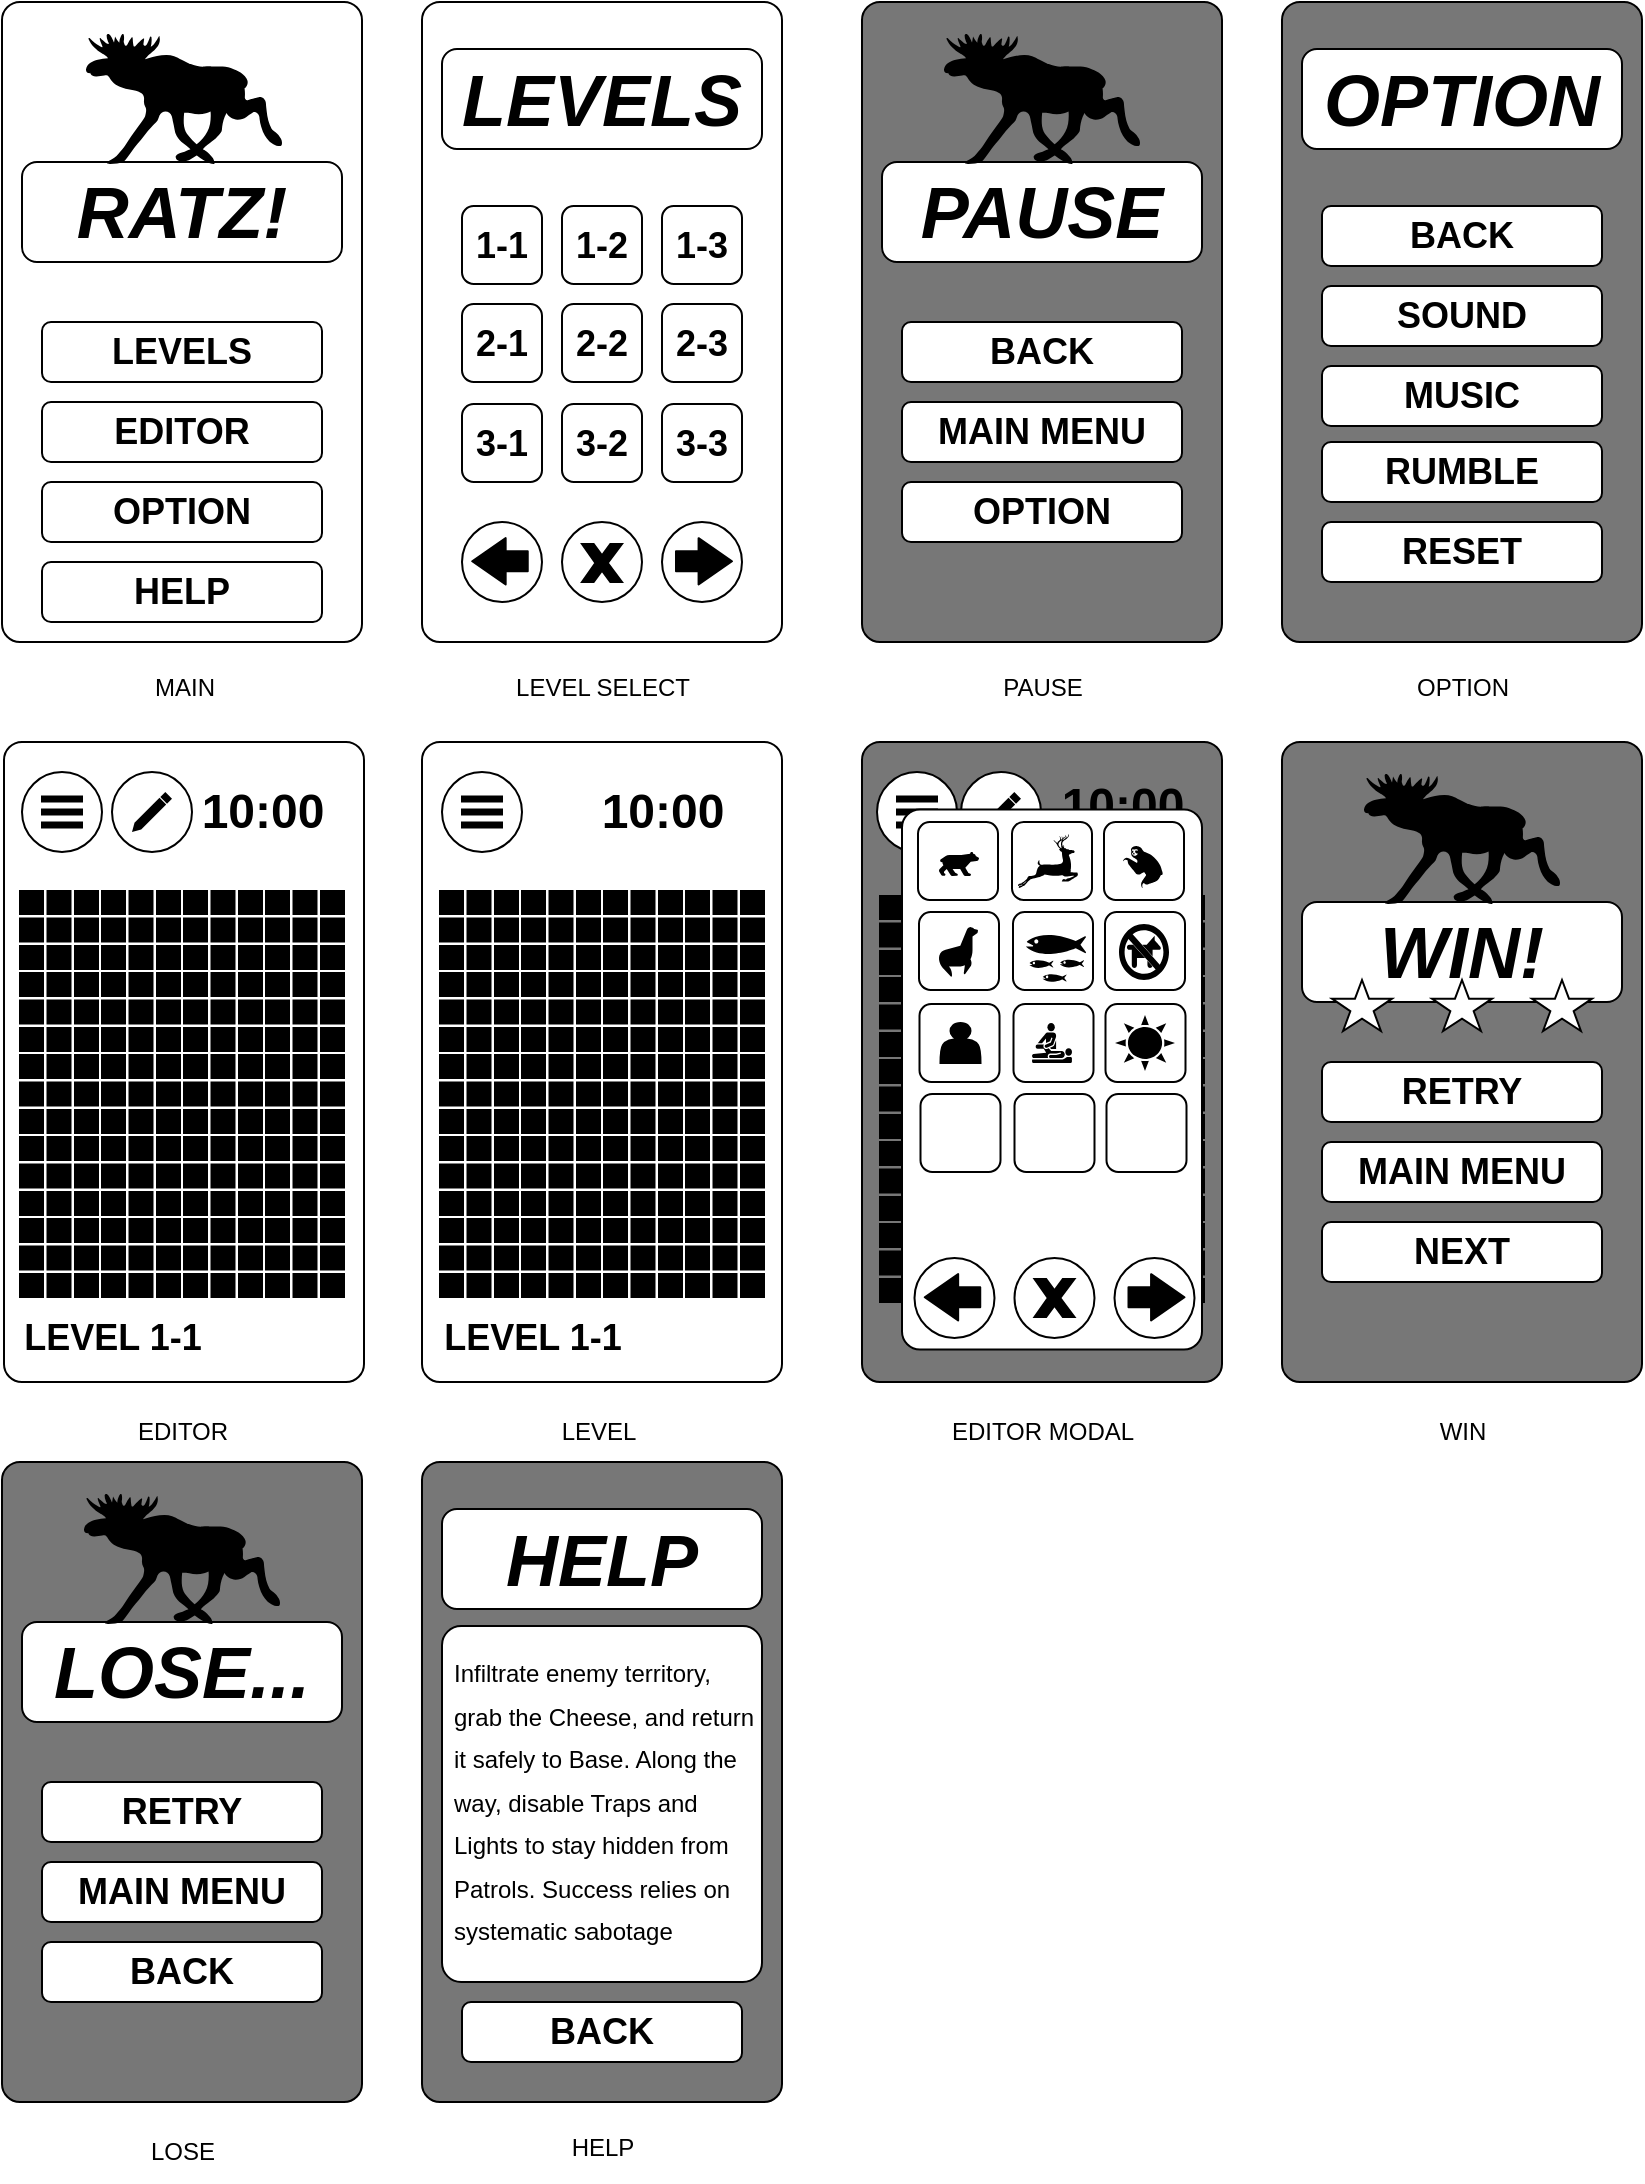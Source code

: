 <mxfile>
    <diagram id="LAFB9-h56CXM5LJl_jGw" name="Page-1">
        <mxGraphModel dx="1425" dy="503" grid="1" gridSize="10" guides="1" tooltips="1" connect="1" arrows="1" fold="1" page="1" pageScale="1" pageWidth="850" pageHeight="1100" math="0" shadow="0">
            <root>
                <mxCell id="0"/>
                <mxCell id="1" parent="0"/>
                <mxCell id="164" value="" style="rounded=1;whiteSpace=wrap;html=1;arcSize=5;fillColor=#777777;" vertex="1" parent="1">
                    <mxGeometry x="440" y="380" width="180" height="320" as="geometry"/>
                </mxCell>
                <mxCell id="375" value="&lt;div style=&quot;text-align: justify;&quot;&gt;&lt;br&gt;&lt;/div&gt;" style="ellipse;whiteSpace=wrap;html=1;aspect=fixed;" vertex="1" parent="1">
                    <mxGeometry x="447.5" y="395" width="40" height="40" as="geometry"/>
                </mxCell>
                <mxCell id="376" value="" style="rounded=0;whiteSpace=wrap;html=1;fillColor=#000000;" vertex="1" parent="1">
                    <mxGeometry x="457.5" y="407.25" width="20" height="2.5" as="geometry"/>
                </mxCell>
                <mxCell id="377" value="" style="rounded=0;whiteSpace=wrap;html=1;fillColor=#000000;" vertex="1" parent="1">
                    <mxGeometry x="457.5" y="413.75" width="20" height="2.5" as="geometry"/>
                </mxCell>
                <mxCell id="378" value="" style="rounded=0;whiteSpace=wrap;html=1;fillColor=#000000;" vertex="1" parent="1">
                    <mxGeometry x="457.5" y="420.25" width="20" height="2.5" as="geometry"/>
                </mxCell>
                <mxCell id="321" value="" style="ellipse;whiteSpace=wrap;html=1;aspect=fixed;" vertex="1" parent="1">
                    <mxGeometry x="489.5" y="395" width="40" height="40" as="geometry"/>
                </mxCell>
                <mxCell id="359" value="" style="html=1;dashed=0;aspect=fixed;verticalLabelPosition=bottom;verticalAlign=top;align=center;shape=mxgraph.gmdl.edit;strokeColor=none;fillColor=#000000;shadow=0;sketch=0;" vertex="1" parent="1">
                    <mxGeometry x="499.5" y="405" width="20" height="20" as="geometry"/>
                </mxCell>
                <mxCell id="258" value="" style="html=1;verticalLabelPosition=bottom;labelBackgroundColor=#ffffff;verticalAlign=top;shadow=0;dashed=0;strokeWidth=1;shape=mxgraph.ios7ui.iconGrid;fillColor=#000000;gridSize=3,3;" vertex="1" parent="1">
                    <mxGeometry x="448.5" y="620.5" width="40" height="40" as="geometry"/>
                </mxCell>
                <mxCell id="259" value="" style="html=1;verticalLabelPosition=bottom;labelBackgroundColor=#ffffff;verticalAlign=top;shadow=0;dashed=0;strokeWidth=1;shape=mxgraph.ios7ui.iconGrid;fillColor=#000000;gridSize=3,3;" vertex="1" parent="1">
                    <mxGeometry x="489.5" y="620.5" width="40" height="40" as="geometry"/>
                </mxCell>
                <mxCell id="260" value="" style="html=1;verticalLabelPosition=bottom;labelBackgroundColor=#ffffff;verticalAlign=top;shadow=0;dashed=0;strokeWidth=1;shape=mxgraph.ios7ui.iconGrid;fillColor=#000000;gridSize=3,3;" vertex="1" parent="1">
                    <mxGeometry x="530.5" y="620.5" width="40" height="40" as="geometry"/>
                </mxCell>
                <mxCell id="261" value="" style="html=1;verticalLabelPosition=bottom;labelBackgroundColor=#ffffff;verticalAlign=top;shadow=0;dashed=0;strokeWidth=1;shape=mxgraph.ios7ui.iconGrid;fillColor=#000000;gridSize=3,3;" vertex="1" parent="1">
                    <mxGeometry x="571.5" y="620.5" width="40" height="40" as="geometry"/>
                </mxCell>
                <mxCell id="2" value="" style="rounded=1;whiteSpace=wrap;html=1;arcSize=5;" vertex="1" parent="1">
                    <mxGeometry x="10" y="10" width="180" height="320" as="geometry"/>
                </mxCell>
                <mxCell id="4" value="" style="rounded=1;whiteSpace=wrap;html=1;arcSize=5;" vertex="1" parent="1">
                    <mxGeometry x="220" y="10" width="180" height="320" as="geometry"/>
                </mxCell>
                <mxCell id="5" value="" style="rounded=1;whiteSpace=wrap;html=1;arcSize=5;fillColor=#777777;" vertex="1" parent="1">
                    <mxGeometry x="440" y="10" width="180" height="320" as="geometry"/>
                </mxCell>
                <mxCell id="6" value="" style="rounded=1;whiteSpace=wrap;html=1;arcSize=5;fillColor=#777777;" vertex="1" parent="1">
                    <mxGeometry x="650" y="10" width="180" height="320" as="geometry"/>
                </mxCell>
                <mxCell id="7" value="" style="rounded=1;whiteSpace=wrap;html=1;arcSize=5;" vertex="1" parent="1">
                    <mxGeometry x="11" y="380" width="180" height="320" as="geometry"/>
                </mxCell>
                <mxCell id="8" value="&lt;b&gt;&lt;i&gt;&lt;font style=&quot;font-size: 36px;&quot;&gt;RATZ!&lt;/font&gt;&lt;/i&gt;&lt;/b&gt;" style="rounded=1;whiteSpace=wrap;html=1;" vertex="1" parent="1">
                    <mxGeometry x="20" y="90" width="160" height="50" as="geometry"/>
                </mxCell>
                <mxCell id="10" value="&lt;div style=&quot;text-align: justify;&quot;&gt;&lt;b style=&quot;background-color: transparent;&quot;&gt;&lt;font style=&quot;font-size: 18px;&quot;&gt;LEVELS&lt;/font&gt;&lt;/b&gt;&lt;/div&gt;" style="rounded=1;whiteSpace=wrap;html=1;" vertex="1" parent="1">
                    <mxGeometry x="30" y="170" width="140" height="30" as="geometry"/>
                </mxCell>
                <mxCell id="11" value="&lt;font style=&quot;font-size: 18px;&quot;&gt;&lt;b&gt;EDITOR&lt;/b&gt;&lt;/font&gt;" style="rounded=1;whiteSpace=wrap;html=1;" vertex="1" parent="1">
                    <mxGeometry x="30" y="210" width="140" height="30" as="geometry"/>
                </mxCell>
                <mxCell id="12" value="&lt;b&gt;&lt;font style=&quot;font-size: 18px;&quot;&gt;OPTION&lt;/font&gt;&lt;/b&gt;" style="rounded=1;whiteSpace=wrap;html=1;" vertex="1" parent="1">
                    <mxGeometry x="30" y="250" width="140" height="30" as="geometry"/>
                </mxCell>
                <mxCell id="15" value="" style="shape=mxgraph.signs.animals.moose;html=1;pointerEvents=1;fillColor=#000000;strokeColor=none;verticalLabelPosition=bottom;verticalAlign=top;align=center;" vertex="1" parent="1">
                    <mxGeometry x="52" y="26" width="98" height="65" as="geometry"/>
                </mxCell>
                <mxCell id="16" value="&lt;b&gt;&lt;i&gt;&lt;font style=&quot;font-size: 36px;&quot;&gt;LEVELS&lt;/font&gt;&lt;/i&gt;&lt;/b&gt;" style="rounded=1;whiteSpace=wrap;html=1;" vertex="1" parent="1">
                    <mxGeometry x="230" y="33.5" width="160" height="50" as="geometry"/>
                </mxCell>
                <mxCell id="18" value="&lt;div style=&quot;text-align: justify;&quot;&gt;&lt;b style=&quot;background-color: transparent;&quot;&gt;&lt;font style=&quot;font-size: 18px;&quot;&gt;1-1&lt;/font&gt;&lt;/b&gt;&lt;/div&gt;" style="rounded=1;whiteSpace=wrap;html=1;" vertex="1" parent="1">
                    <mxGeometry x="240" y="112" width="40" height="39" as="geometry"/>
                </mxCell>
                <mxCell id="19" value="&lt;div style=&quot;text-align: justify;&quot;&gt;&lt;b style=&quot;background-color: transparent;&quot;&gt;&lt;font style=&quot;font-size: 18px;&quot;&gt;1-2&lt;/font&gt;&lt;/b&gt;&lt;/div&gt;" style="rounded=1;whiteSpace=wrap;html=1;" vertex="1" parent="1">
                    <mxGeometry x="290" y="112" width="40" height="39" as="geometry"/>
                </mxCell>
                <mxCell id="20" value="&lt;div style=&quot;text-align: justify;&quot;&gt;&lt;b style=&quot;background-color: transparent;&quot;&gt;&lt;font style=&quot;font-size: 18px;&quot;&gt;1-3&lt;/font&gt;&lt;/b&gt;&lt;/div&gt;" style="rounded=1;whiteSpace=wrap;html=1;" vertex="1" parent="1">
                    <mxGeometry x="340" y="112" width="40" height="39" as="geometry"/>
                </mxCell>
                <mxCell id="21" value="&lt;div style=&quot;text-align: justify;&quot;&gt;&lt;b style=&quot;background-color: transparent;&quot;&gt;&lt;font style=&quot;font-size: 18px;&quot;&gt;2-1&lt;/font&gt;&lt;/b&gt;&lt;/div&gt;" style="rounded=1;whiteSpace=wrap;html=1;" vertex="1" parent="1">
                    <mxGeometry x="240" y="161" width="40" height="39" as="geometry"/>
                </mxCell>
                <mxCell id="22" value="&lt;div style=&quot;text-align: justify;&quot;&gt;&lt;b style=&quot;background-color: transparent;&quot;&gt;&lt;font style=&quot;font-size: 18px;&quot;&gt;2-2&lt;/font&gt;&lt;/b&gt;&lt;/div&gt;" style="rounded=1;whiteSpace=wrap;html=1;" vertex="1" parent="1">
                    <mxGeometry x="290" y="161" width="40" height="39" as="geometry"/>
                </mxCell>
                <mxCell id="23" value="&lt;b&gt;&lt;font style=&quot;font-size: 18px;&quot;&gt;2-3&lt;/font&gt;&lt;/b&gt;" style="rounded=1;whiteSpace=wrap;html=1;" vertex="1" parent="1">
                    <mxGeometry x="340" y="161" width="40" height="39" as="geometry"/>
                </mxCell>
                <mxCell id="27" value="&lt;b&gt;&lt;font style=&quot;font-size: 18px;&quot;&gt;3-1&lt;/font&gt;&lt;/b&gt;" style="rounded=1;whiteSpace=wrap;html=1;" vertex="1" parent="1">
                    <mxGeometry x="240" y="211" width="40" height="39" as="geometry"/>
                </mxCell>
                <mxCell id="28" value="&lt;b&gt;&lt;font style=&quot;font-size: 18px;&quot;&gt;3-2&lt;/font&gt;&lt;/b&gt;" style="rounded=1;whiteSpace=wrap;html=1;" vertex="1" parent="1">
                    <mxGeometry x="290" y="211" width="40" height="39" as="geometry"/>
                </mxCell>
                <mxCell id="29" value="&lt;b&gt;&lt;font style=&quot;font-size: 18px;&quot;&gt;3-3&lt;/font&gt;&lt;/b&gt;" style="rounded=1;whiteSpace=wrap;html=1;" vertex="1" parent="1">
                    <mxGeometry x="340" y="211" width="40" height="39" as="geometry"/>
                </mxCell>
                <mxCell id="42" value="" style="ellipse;whiteSpace=wrap;html=1;aspect=fixed;" vertex="1" parent="1">
                    <mxGeometry x="290" y="270" width="40" height="40" as="geometry"/>
                </mxCell>
                <mxCell id="43" value="" style="ellipse;whiteSpace=wrap;html=1;aspect=fixed;" vertex="1" parent="1">
                    <mxGeometry x="240" y="270" width="40" height="40" as="geometry"/>
                </mxCell>
                <mxCell id="44" value="" style="ellipse;whiteSpace=wrap;html=1;aspect=fixed;" vertex="1" parent="1">
                    <mxGeometry x="340" y="270" width="40" height="40" as="geometry"/>
                </mxCell>
                <mxCell id="52" value="" style="rounded=1;whiteSpace=wrap;html=1;arcSize=5;" vertex="1" parent="1">
                    <mxGeometry x="220" y="380" width="180" height="320" as="geometry"/>
                </mxCell>
                <mxCell id="54" value="MAIN" style="text;html=1;align=center;verticalAlign=middle;resizable=0;points=[];autosize=1;strokeColor=none;fillColor=none;" vertex="1" parent="1">
                    <mxGeometry x="76" y="338" width="50" height="30" as="geometry"/>
                </mxCell>
                <mxCell id="55" value="LEVEL SELECT" style="text;html=1;align=center;verticalAlign=middle;resizable=0;points=[];autosize=1;strokeColor=none;fillColor=none;" vertex="1" parent="1">
                    <mxGeometry x="255" y="338" width="110" height="30" as="geometry"/>
                </mxCell>
                <mxCell id="56" value="PAUSE" style="text;html=1;align=center;verticalAlign=middle;resizable=0;points=[];autosize=1;strokeColor=none;fillColor=none;" vertex="1" parent="1">
                    <mxGeometry x="500" y="338" width="60" height="30" as="geometry"/>
                </mxCell>
                <mxCell id="57" value="OPTION" style="text;html=1;align=center;verticalAlign=middle;resizable=0;points=[];autosize=1;strokeColor=none;fillColor=none;" vertex="1" parent="1">
                    <mxGeometry x="705" y="338" width="70" height="30" as="geometry"/>
                </mxCell>
                <mxCell id="58" value="EDITOR" style="text;html=1;align=center;verticalAlign=middle;resizable=0;points=[];autosize=1;strokeColor=none;fillColor=none;" vertex="1" parent="1">
                    <mxGeometry x="65" y="710" width="70" height="30" as="geometry"/>
                </mxCell>
                <mxCell id="59" value="LEVEL" style="text;html=1;align=center;verticalAlign=middle;resizable=0;points=[];autosize=1;strokeColor=none;fillColor=none;" vertex="1" parent="1">
                    <mxGeometry x="278" y="710" width="60" height="30" as="geometry"/>
                </mxCell>
                <mxCell id="61" value="" style="ellipse;whiteSpace=wrap;html=1;aspect=fixed;" vertex="1" parent="1">
                    <mxGeometry x="230" y="395" width="40" height="40" as="geometry"/>
                </mxCell>
                <mxCell id="63" value="&lt;div style=&quot;text-align: justify;&quot;&gt;&lt;br&gt;&lt;/div&gt;" style="ellipse;whiteSpace=wrap;html=1;aspect=fixed;" vertex="1" parent="1">
                    <mxGeometry x="20" y="395" width="40" height="40" as="geometry"/>
                </mxCell>
                <mxCell id="64" value="&lt;b&gt;&lt;i&gt;&lt;font style=&quot;font-size: 36px;&quot;&gt;PAUSE&lt;/font&gt;&lt;/i&gt;&lt;/b&gt;" style="rounded=1;whiteSpace=wrap;html=1;" vertex="1" parent="1">
                    <mxGeometry x="450" y="90" width="160" height="50" as="geometry"/>
                </mxCell>
                <mxCell id="65" value="&lt;div style=&quot;text-align: justify;&quot;&gt;&lt;b style=&quot;background-color: transparent;&quot;&gt;&lt;font style=&quot;font-size: 18px;&quot;&gt;BACK&lt;/font&gt;&lt;/b&gt;&lt;/div&gt;" style="rounded=1;whiteSpace=wrap;html=1;" vertex="1" parent="1">
                    <mxGeometry x="460" y="170" width="140" height="30" as="geometry"/>
                </mxCell>
                <mxCell id="66" value="&lt;span style=&quot;font-size: 18px;&quot;&gt;&lt;b&gt;MAIN MENU&lt;/b&gt;&lt;/span&gt;" style="rounded=1;whiteSpace=wrap;html=1;" vertex="1" parent="1">
                    <mxGeometry x="460" y="210" width="140" height="30" as="geometry"/>
                </mxCell>
                <mxCell id="67" value="&lt;b&gt;&lt;font style=&quot;font-size: 18px;&quot;&gt;OPTION&lt;/font&gt;&lt;/b&gt;" style="rounded=1;whiteSpace=wrap;html=1;" vertex="1" parent="1">
                    <mxGeometry x="460" y="250" width="140" height="30" as="geometry"/>
                </mxCell>
                <mxCell id="74" value="" style="shape=mxgraph.signs.animals.moose;html=1;pointerEvents=1;fillColor=#000000;strokeColor=none;verticalLabelPosition=bottom;verticalAlign=top;align=center;" vertex="1" parent="1">
                    <mxGeometry x="481" y="26" width="98" height="65" as="geometry"/>
                </mxCell>
                <mxCell id="75" value="&lt;b&gt;&lt;i&gt;&lt;font style=&quot;font-size: 36px;&quot;&gt;OPTION&lt;/font&gt;&lt;/i&gt;&lt;/b&gt;" style="rounded=1;whiteSpace=wrap;html=1;" vertex="1" parent="1">
                    <mxGeometry x="660" y="33.5" width="160" height="50" as="geometry"/>
                </mxCell>
                <mxCell id="76" value="&lt;div style=&quot;text-align: justify;&quot;&gt;&lt;span style=&quot;font-size: 18px;&quot;&gt;&lt;b&gt;BACK&lt;/b&gt;&lt;/span&gt;&lt;/div&gt;" style="rounded=1;whiteSpace=wrap;html=1;" vertex="1" parent="1">
                    <mxGeometry x="670" y="112" width="140" height="30" as="geometry"/>
                </mxCell>
                <mxCell id="77" value="&lt;span style=&quot;font-size: 18px;&quot;&gt;&lt;b&gt;SOUND&lt;/b&gt;&lt;/span&gt;" style="rounded=1;whiteSpace=wrap;html=1;" vertex="1" parent="1">
                    <mxGeometry x="670" y="152" width="140" height="30" as="geometry"/>
                </mxCell>
                <mxCell id="78" value="&lt;b&gt;&lt;font style=&quot;font-size: 18px;&quot;&gt;MUSIC&lt;/font&gt;&lt;/b&gt;" style="rounded=1;whiteSpace=wrap;html=1;" vertex="1" parent="1">
                    <mxGeometry x="670" y="192" width="140" height="30" as="geometry"/>
                </mxCell>
                <mxCell id="79" value="&lt;b&gt;&lt;font style=&quot;font-size: 18px;&quot;&gt;RUMBLE&lt;/font&gt;&lt;/b&gt;" style="rounded=1;whiteSpace=wrap;html=1;" vertex="1" parent="1">
                    <mxGeometry x="670" y="230" width="140" height="30" as="geometry"/>
                </mxCell>
                <mxCell id="80" value="&lt;b&gt;&lt;font style=&quot;font-size: 18px;&quot;&gt;RESET&lt;/font&gt;&lt;/b&gt;" style="rounded=1;whiteSpace=wrap;html=1;" vertex="1" parent="1">
                    <mxGeometry x="670" y="270" width="140" height="30" as="geometry"/>
                </mxCell>
                <mxCell id="89" value="" style="html=1;verticalLabelPosition=bottom;labelBackgroundColor=#ffffff;verticalAlign=top;shadow=0;dashed=0;strokeWidth=1;shape=mxgraph.ios7ui.iconGrid;fillColor=#000000;gridSize=3,3;" vertex="1" parent="1">
                    <mxGeometry x="18.5" y="577" width="40" height="40" as="geometry"/>
                </mxCell>
                <mxCell id="90" value="" style="html=1;verticalLabelPosition=bottom;labelBackgroundColor=#ffffff;verticalAlign=top;shadow=0;dashed=0;strokeWidth=1;shape=mxgraph.ios7ui.iconGrid;fillColor=#000000;gridSize=3,3;" vertex="1" parent="1">
                    <mxGeometry x="59.5" y="577" width="40" height="40" as="geometry"/>
                </mxCell>
                <mxCell id="91" value="" style="html=1;verticalLabelPosition=bottom;labelBackgroundColor=#ffffff;verticalAlign=top;shadow=0;dashed=0;strokeWidth=1;shape=mxgraph.ios7ui.iconGrid;fillColor=#000000;gridSize=3,3;" vertex="1" parent="1">
                    <mxGeometry x="100.5" y="577" width="40" height="40" as="geometry"/>
                </mxCell>
                <mxCell id="92" value="" style="html=1;verticalLabelPosition=bottom;labelBackgroundColor=#ffffff;verticalAlign=top;shadow=0;dashed=0;strokeWidth=1;shape=mxgraph.ios7ui.iconGrid;fillColor=#000000;gridSize=3,3;" vertex="1" parent="1">
                    <mxGeometry x="141.5" y="577" width="40" height="40" as="geometry"/>
                </mxCell>
                <mxCell id="93" value="" style="html=1;verticalLabelPosition=bottom;labelBackgroundColor=#ffffff;verticalAlign=top;shadow=0;dashed=0;strokeWidth=1;shape=mxgraph.ios7ui.iconGrid;fillColor=#000000;gridSize=3,3;" vertex="1" parent="1">
                    <mxGeometry x="18.5" y="536" width="40" height="40" as="geometry"/>
                </mxCell>
                <mxCell id="94" value="" style="html=1;verticalLabelPosition=bottom;labelBackgroundColor=#ffffff;verticalAlign=top;shadow=0;dashed=0;strokeWidth=1;shape=mxgraph.ios7ui.iconGrid;fillColor=#000000;gridSize=3,3;" vertex="1" parent="1">
                    <mxGeometry x="59.5" y="536" width="40" height="40" as="geometry"/>
                </mxCell>
                <mxCell id="95" value="" style="html=1;verticalLabelPosition=bottom;labelBackgroundColor=#ffffff;verticalAlign=top;shadow=0;dashed=0;strokeWidth=1;shape=mxgraph.ios7ui.iconGrid;fillColor=#000000;gridSize=3,3;" vertex="1" parent="1">
                    <mxGeometry x="100.5" y="536" width="40" height="40" as="geometry"/>
                </mxCell>
                <mxCell id="96" value="" style="html=1;verticalLabelPosition=bottom;labelBackgroundColor=#ffffff;verticalAlign=top;shadow=0;dashed=0;strokeWidth=1;shape=mxgraph.ios7ui.iconGrid;fillColor=#000000;gridSize=3,3;" vertex="1" parent="1">
                    <mxGeometry x="141.5" y="536" width="40" height="40" as="geometry"/>
                </mxCell>
                <mxCell id="97" value="" style="html=1;verticalLabelPosition=bottom;labelBackgroundColor=#ffffff;verticalAlign=top;shadow=0;dashed=0;strokeWidth=1;shape=mxgraph.ios7ui.iconGrid;fillColor=#000000;gridSize=3,3;" vertex="1" parent="1">
                    <mxGeometry x="18.5" y="495" width="40" height="40" as="geometry"/>
                </mxCell>
                <mxCell id="98" value="" style="html=1;verticalLabelPosition=bottom;labelBackgroundColor=#ffffff;verticalAlign=top;shadow=0;dashed=0;strokeWidth=1;shape=mxgraph.ios7ui.iconGrid;fillColor=#000000;gridSize=3,3;" vertex="1" parent="1">
                    <mxGeometry x="59.5" y="495" width="40" height="40" as="geometry"/>
                </mxCell>
                <mxCell id="99" value="" style="html=1;verticalLabelPosition=bottom;labelBackgroundColor=#ffffff;verticalAlign=top;shadow=0;dashed=0;strokeWidth=1;shape=mxgraph.ios7ui.iconGrid;fillColor=#000000;gridSize=3,3;" vertex="1" parent="1">
                    <mxGeometry x="100.5" y="495" width="40" height="40" as="geometry"/>
                </mxCell>
                <mxCell id="100" value="" style="html=1;verticalLabelPosition=bottom;labelBackgroundColor=#ffffff;verticalAlign=top;shadow=0;dashed=0;strokeWidth=1;shape=mxgraph.ios7ui.iconGrid;fillColor=#000000;gridSize=3,3;" vertex="1" parent="1">
                    <mxGeometry x="141.5" y="495" width="40" height="40" as="geometry"/>
                </mxCell>
                <mxCell id="101" value="" style="html=1;verticalLabelPosition=bottom;labelBackgroundColor=#ffffff;verticalAlign=top;shadow=0;dashed=0;strokeWidth=1;shape=mxgraph.ios7ui.iconGrid;fillColor=#000000;gridSize=3,3;" vertex="1" parent="1">
                    <mxGeometry x="18.5" y="454" width="40" height="40" as="geometry"/>
                </mxCell>
                <mxCell id="102" value="" style="html=1;verticalLabelPosition=bottom;labelBackgroundColor=#ffffff;verticalAlign=top;shadow=0;dashed=0;strokeWidth=1;shape=mxgraph.ios7ui.iconGrid;fillColor=#000000;gridSize=3,3;" vertex="1" parent="1">
                    <mxGeometry x="59.5" y="454" width="40" height="40" as="geometry"/>
                </mxCell>
                <mxCell id="103" value="" style="html=1;verticalLabelPosition=bottom;labelBackgroundColor=#ffffff;verticalAlign=top;shadow=0;dashed=0;strokeWidth=1;shape=mxgraph.ios7ui.iconGrid;fillColor=#000000;gridSize=3,3;" vertex="1" parent="1">
                    <mxGeometry x="100.5" y="454" width="40" height="40" as="geometry"/>
                </mxCell>
                <mxCell id="104" value="" style="html=1;verticalLabelPosition=bottom;labelBackgroundColor=#ffffff;verticalAlign=top;shadow=0;dashed=0;strokeWidth=1;shape=mxgraph.ios7ui.iconGrid;fillColor=#000000;gridSize=3,3;" vertex="1" parent="1">
                    <mxGeometry x="141.5" y="454" width="40" height="40" as="geometry"/>
                </mxCell>
                <mxCell id="109" value="" style="html=1;verticalLabelPosition=bottom;labelBackgroundColor=#ffffff;verticalAlign=top;shadow=0;dashed=0;strokeWidth=1;shape=mxgraph.ios7ui.iconGrid;fillColor=#000000;gridSize=3,3;" vertex="1" parent="1">
                    <mxGeometry x="228.5" y="577" width="40" height="40" as="geometry"/>
                </mxCell>
                <mxCell id="110" value="" style="html=1;verticalLabelPosition=bottom;labelBackgroundColor=#ffffff;verticalAlign=top;shadow=0;dashed=0;strokeWidth=1;shape=mxgraph.ios7ui.iconGrid;fillColor=#000000;gridSize=3,3;" vertex="1" parent="1">
                    <mxGeometry x="269.5" y="577" width="40" height="40" as="geometry"/>
                </mxCell>
                <mxCell id="111" value="" style="html=1;verticalLabelPosition=bottom;labelBackgroundColor=#ffffff;verticalAlign=top;shadow=0;dashed=0;strokeWidth=1;shape=mxgraph.ios7ui.iconGrid;fillColor=#000000;gridSize=3,3;" vertex="1" parent="1">
                    <mxGeometry x="310.5" y="577" width="40" height="40" as="geometry"/>
                </mxCell>
                <mxCell id="112" value="" style="html=1;verticalLabelPosition=bottom;labelBackgroundColor=#ffffff;verticalAlign=top;shadow=0;dashed=0;strokeWidth=1;shape=mxgraph.ios7ui.iconGrid;fillColor=#000000;gridSize=3,3;" vertex="1" parent="1">
                    <mxGeometry x="351.5" y="577" width="40" height="40" as="geometry"/>
                </mxCell>
                <mxCell id="113" value="" style="html=1;verticalLabelPosition=bottom;labelBackgroundColor=#ffffff;verticalAlign=top;shadow=0;dashed=0;strokeWidth=1;shape=mxgraph.ios7ui.iconGrid;fillColor=#000000;gridSize=3,3;" vertex="1" parent="1">
                    <mxGeometry x="228.5" y="536" width="40" height="40" as="geometry"/>
                </mxCell>
                <mxCell id="114" value="" style="html=1;verticalLabelPosition=bottom;labelBackgroundColor=#ffffff;verticalAlign=top;shadow=0;dashed=0;strokeWidth=1;shape=mxgraph.ios7ui.iconGrid;fillColor=#000000;gridSize=3,3;" vertex="1" parent="1">
                    <mxGeometry x="269.5" y="536" width="40" height="40" as="geometry"/>
                </mxCell>
                <mxCell id="115" value="" style="html=1;verticalLabelPosition=bottom;labelBackgroundColor=#ffffff;verticalAlign=top;shadow=0;dashed=0;strokeWidth=1;shape=mxgraph.ios7ui.iconGrid;fillColor=#000000;gridSize=3,3;" vertex="1" parent="1">
                    <mxGeometry x="310.5" y="536" width="40" height="40" as="geometry"/>
                </mxCell>
                <mxCell id="116" value="" style="html=1;verticalLabelPosition=bottom;labelBackgroundColor=#ffffff;verticalAlign=top;shadow=0;dashed=0;strokeWidth=1;shape=mxgraph.ios7ui.iconGrid;fillColor=#000000;gridSize=3,3;" vertex="1" parent="1">
                    <mxGeometry x="351.5" y="536" width="40" height="40" as="geometry"/>
                </mxCell>
                <mxCell id="117" value="" style="html=1;verticalLabelPosition=bottom;labelBackgroundColor=#ffffff;verticalAlign=top;shadow=0;dashed=0;strokeWidth=1;shape=mxgraph.ios7ui.iconGrid;fillColor=#000000;gridSize=3,3;" vertex="1" parent="1">
                    <mxGeometry x="228.5" y="495" width="40" height="40" as="geometry"/>
                </mxCell>
                <mxCell id="118" value="" style="html=1;verticalLabelPosition=bottom;labelBackgroundColor=#ffffff;verticalAlign=top;shadow=0;dashed=0;strokeWidth=1;shape=mxgraph.ios7ui.iconGrid;fillColor=#000000;gridSize=3,3;" vertex="1" parent="1">
                    <mxGeometry x="269.5" y="495" width="40" height="40" as="geometry"/>
                </mxCell>
                <mxCell id="119" value="" style="html=1;verticalLabelPosition=bottom;labelBackgroundColor=#ffffff;verticalAlign=top;shadow=0;dashed=0;strokeWidth=1;shape=mxgraph.ios7ui.iconGrid;fillColor=#000000;gridSize=3,3;" vertex="1" parent="1">
                    <mxGeometry x="310.5" y="495" width="40" height="40" as="geometry"/>
                </mxCell>
                <mxCell id="120" value="" style="html=1;verticalLabelPosition=bottom;labelBackgroundColor=#ffffff;verticalAlign=top;shadow=0;dashed=0;strokeWidth=1;shape=mxgraph.ios7ui.iconGrid;fillColor=#000000;gridSize=3,3;" vertex="1" parent="1">
                    <mxGeometry x="351.5" y="495" width="40" height="40" as="geometry"/>
                </mxCell>
                <mxCell id="121" value="" style="html=1;verticalLabelPosition=bottom;labelBackgroundColor=#ffffff;verticalAlign=top;shadow=0;dashed=0;strokeWidth=1;shape=mxgraph.ios7ui.iconGrid;fillColor=#000000;gridSize=3,3;" vertex="1" parent="1">
                    <mxGeometry x="228.5" y="454" width="40" height="40" as="geometry"/>
                </mxCell>
                <mxCell id="122" value="" style="html=1;verticalLabelPosition=bottom;labelBackgroundColor=#ffffff;verticalAlign=top;shadow=0;dashed=0;strokeWidth=1;shape=mxgraph.ios7ui.iconGrid;fillColor=#000000;gridSize=3,3;" vertex="1" parent="1">
                    <mxGeometry x="269.5" y="454" width="40" height="40" as="geometry"/>
                </mxCell>
                <mxCell id="123" value="" style="html=1;verticalLabelPosition=bottom;labelBackgroundColor=#ffffff;verticalAlign=top;shadow=0;dashed=0;strokeWidth=1;shape=mxgraph.ios7ui.iconGrid;fillColor=#000000;gridSize=3,3;" vertex="1" parent="1">
                    <mxGeometry x="310.5" y="454" width="40" height="40" as="geometry"/>
                </mxCell>
                <mxCell id="124" value="" style="html=1;verticalLabelPosition=bottom;labelBackgroundColor=#ffffff;verticalAlign=top;shadow=0;dashed=0;strokeWidth=1;shape=mxgraph.ios7ui.iconGrid;fillColor=#000000;gridSize=3,3;" vertex="1" parent="1">
                    <mxGeometry x="351.5" y="454" width="40" height="40" as="geometry"/>
                </mxCell>
                <mxCell id="162" value="&lt;b&gt;&lt;font style=&quot;font-size: 24px;&quot;&gt;10:00&lt;/font&gt;&lt;/b&gt;" style="text;html=1;align=center;verticalAlign=middle;resizable=0;points=[];autosize=1;strokeColor=none;fillColor=none;" vertex="1" parent="1">
                    <mxGeometry x="100" y="395" width="80" height="40" as="geometry"/>
                </mxCell>
                <mxCell id="163" value="&lt;b&gt;&lt;font style=&quot;font-size: 24px;&quot;&gt;10:00&lt;/font&gt;&lt;/b&gt;" style="text;html=1;align=center;verticalAlign=middle;resizable=0;points=[];autosize=1;strokeColor=none;fillColor=none;" vertex="1" parent="1">
                    <mxGeometry x="300" y="395" width="80" height="40" as="geometry"/>
                </mxCell>
                <mxCell id="165" value="EDITOR MODAL" style="text;html=1;align=center;verticalAlign=middle;resizable=0;points=[];autosize=1;strokeColor=none;fillColor=none;" vertex="1" parent="1">
                    <mxGeometry x="475" y="710" width="110" height="30" as="geometry"/>
                </mxCell>
                <mxCell id="169" value="" style="html=1;verticalLabelPosition=bottom;labelBackgroundColor=#ffffff;verticalAlign=top;shadow=0;dashed=0;strokeWidth=1;shape=mxgraph.ios7ui.iconGrid;fillColor=#000000;gridSize=3,3;" vertex="1" parent="1">
                    <mxGeometry x="448.5" y="579.5" width="40" height="40" as="geometry"/>
                </mxCell>
                <mxCell id="170" value="" style="html=1;verticalLabelPosition=bottom;labelBackgroundColor=#ffffff;verticalAlign=top;shadow=0;dashed=0;strokeWidth=1;shape=mxgraph.ios7ui.iconGrid;fillColor=#000000;gridSize=3,3;" vertex="1" parent="1">
                    <mxGeometry x="489.5" y="579.5" width="40" height="40" as="geometry"/>
                </mxCell>
                <mxCell id="171" value="" style="html=1;verticalLabelPosition=bottom;labelBackgroundColor=#ffffff;verticalAlign=top;shadow=0;dashed=0;strokeWidth=1;shape=mxgraph.ios7ui.iconGrid;fillColor=#000000;gridSize=3,3;" vertex="1" parent="1">
                    <mxGeometry x="530.5" y="579.5" width="40" height="40" as="geometry"/>
                </mxCell>
                <mxCell id="172" value="" style="html=1;verticalLabelPosition=bottom;labelBackgroundColor=#ffffff;verticalAlign=top;shadow=0;dashed=0;strokeWidth=1;shape=mxgraph.ios7ui.iconGrid;fillColor=#000000;gridSize=3,3;" vertex="1" parent="1">
                    <mxGeometry x="571.5" y="579.5" width="40" height="40" as="geometry"/>
                </mxCell>
                <mxCell id="173" value="" style="html=1;verticalLabelPosition=bottom;labelBackgroundColor=#ffffff;verticalAlign=top;shadow=0;dashed=0;strokeWidth=1;shape=mxgraph.ios7ui.iconGrid;fillColor=#000000;gridSize=3,3;" vertex="1" parent="1">
                    <mxGeometry x="448.5" y="538.5" width="40" height="40" as="geometry"/>
                </mxCell>
                <mxCell id="174" value="" style="html=1;verticalLabelPosition=bottom;labelBackgroundColor=#ffffff;verticalAlign=top;shadow=0;dashed=0;strokeWidth=1;shape=mxgraph.ios7ui.iconGrid;fillColor=#000000;gridSize=3,3;" vertex="1" parent="1">
                    <mxGeometry x="489.5" y="538.5" width="40" height="40" as="geometry"/>
                </mxCell>
                <mxCell id="175" value="" style="html=1;verticalLabelPosition=bottom;labelBackgroundColor=#ffffff;verticalAlign=top;shadow=0;dashed=0;strokeWidth=1;shape=mxgraph.ios7ui.iconGrid;fillColor=#000000;gridSize=3,3;" vertex="1" parent="1">
                    <mxGeometry x="530.5" y="538.5" width="40" height="40" as="geometry"/>
                </mxCell>
                <mxCell id="176" value="" style="html=1;verticalLabelPosition=bottom;labelBackgroundColor=#ffffff;verticalAlign=top;shadow=0;dashed=0;strokeWidth=1;shape=mxgraph.ios7ui.iconGrid;fillColor=#000000;gridSize=3,3;" vertex="1" parent="1">
                    <mxGeometry x="571.5" y="538.5" width="40" height="40" as="geometry"/>
                </mxCell>
                <mxCell id="177" value="" style="html=1;verticalLabelPosition=bottom;labelBackgroundColor=#ffffff;verticalAlign=top;shadow=0;dashed=0;strokeWidth=1;shape=mxgraph.ios7ui.iconGrid;fillColor=#000000;gridSize=3,3;" vertex="1" parent="1">
                    <mxGeometry x="448.5" y="497.5" width="40" height="40" as="geometry"/>
                </mxCell>
                <mxCell id="178" value="" style="html=1;verticalLabelPosition=bottom;labelBackgroundColor=#ffffff;verticalAlign=top;shadow=0;dashed=0;strokeWidth=1;shape=mxgraph.ios7ui.iconGrid;fillColor=#000000;gridSize=3,3;" vertex="1" parent="1">
                    <mxGeometry x="489.5" y="497.5" width="40" height="40" as="geometry"/>
                </mxCell>
                <mxCell id="179" value="" style="html=1;verticalLabelPosition=bottom;labelBackgroundColor=#ffffff;verticalAlign=top;shadow=0;dashed=0;strokeWidth=1;shape=mxgraph.ios7ui.iconGrid;fillColor=#000000;gridSize=3,3;" vertex="1" parent="1">
                    <mxGeometry x="530.5" y="497.5" width="40" height="40" as="geometry"/>
                </mxCell>
                <mxCell id="180" value="" style="html=1;verticalLabelPosition=bottom;labelBackgroundColor=#ffffff;verticalAlign=top;shadow=0;dashed=0;strokeWidth=1;shape=mxgraph.ios7ui.iconGrid;fillColor=#000000;gridSize=3,3;" vertex="1" parent="1">
                    <mxGeometry x="571.5" y="497.5" width="40" height="40" as="geometry"/>
                </mxCell>
                <mxCell id="181" value="" style="html=1;verticalLabelPosition=bottom;labelBackgroundColor=#ffffff;verticalAlign=top;shadow=0;dashed=0;strokeWidth=1;shape=mxgraph.ios7ui.iconGrid;fillColor=#000000;gridSize=3,3;" vertex="1" parent="1">
                    <mxGeometry x="448.5" y="456.5" width="40" height="40" as="geometry"/>
                </mxCell>
                <mxCell id="182" value="" style="html=1;verticalLabelPosition=bottom;labelBackgroundColor=#ffffff;verticalAlign=top;shadow=0;dashed=0;strokeWidth=1;shape=mxgraph.ios7ui.iconGrid;fillColor=#000000;gridSize=3,3;" vertex="1" parent="1">
                    <mxGeometry x="489.5" y="456.5" width="40" height="40" as="geometry"/>
                </mxCell>
                <mxCell id="183" value="" style="html=1;verticalLabelPosition=bottom;labelBackgroundColor=#ffffff;verticalAlign=top;shadow=0;dashed=0;strokeWidth=1;shape=mxgraph.ios7ui.iconGrid;fillColor=#000000;gridSize=3,3;" vertex="1" parent="1">
                    <mxGeometry x="530.5" y="456.5" width="40" height="40" as="geometry"/>
                </mxCell>
                <mxCell id="184" value="" style="html=1;verticalLabelPosition=bottom;labelBackgroundColor=#ffffff;verticalAlign=top;shadow=0;dashed=0;strokeWidth=1;shape=mxgraph.ios7ui.iconGrid;fillColor=#000000;gridSize=3,3;" vertex="1" parent="1">
                    <mxGeometry x="571.5" y="456.5" width="40" height="40" as="geometry"/>
                </mxCell>
                <mxCell id="191" value="&lt;b&gt;&lt;font style=&quot;font-size: 24px;&quot;&gt;10:00&lt;/font&gt;&lt;/b&gt;" style="text;html=1;align=center;verticalAlign=middle;resizable=0;points=[];autosize=1;strokeColor=none;fillColor=none;" vertex="1" parent="1">
                    <mxGeometry x="530" y="391.5" width="80" height="40" as="geometry"/>
                </mxCell>
                <mxCell id="216" value="" style="rounded=1;whiteSpace=wrap;html=1;arcSize=6;" vertex="1" parent="1">
                    <mxGeometry x="460" y="413.75" width="150" height="270" as="geometry"/>
                </mxCell>
                <mxCell id="221" value="" style="rounded=1;whiteSpace=wrap;html=1;" vertex="1" parent="1">
                    <mxGeometry x="468" y="420" width="40" height="39" as="geometry"/>
                </mxCell>
                <mxCell id="222" value="" style="rounded=1;whiteSpace=wrap;html=1;" vertex="1" parent="1">
                    <mxGeometry x="515" y="420" width="40" height="39" as="geometry"/>
                </mxCell>
                <mxCell id="223" value="" style="rounded=1;whiteSpace=wrap;html=1;" vertex="1" parent="1">
                    <mxGeometry x="561" y="420" width="40" height="39" as="geometry"/>
                </mxCell>
                <mxCell id="224" value="" style="rounded=1;whiteSpace=wrap;html=1;" vertex="1" parent="1">
                    <mxGeometry x="468.5" y="465" width="40" height="39" as="geometry"/>
                </mxCell>
                <mxCell id="225" value="" style="rounded=1;whiteSpace=wrap;html=1;" vertex="1" parent="1">
                    <mxGeometry x="515.5" y="465" width="40" height="39" as="geometry"/>
                </mxCell>
                <mxCell id="226" value="" style="rounded=1;whiteSpace=wrap;html=1;" vertex="1" parent="1">
                    <mxGeometry x="561.5" y="465" width="40" height="39" as="geometry"/>
                </mxCell>
                <mxCell id="227" value="" style="rounded=1;whiteSpace=wrap;html=1;" vertex="1" parent="1">
                    <mxGeometry x="468.75" y="511" width="40" height="39" as="geometry"/>
                </mxCell>
                <mxCell id="228" value="" style="rounded=1;whiteSpace=wrap;html=1;" vertex="1" parent="1">
                    <mxGeometry x="515.75" y="511" width="40" height="39" as="geometry"/>
                </mxCell>
                <mxCell id="229" value="" style="rounded=1;whiteSpace=wrap;html=1;" vertex="1" parent="1">
                    <mxGeometry x="561.75" y="511" width="40" height="39" as="geometry"/>
                </mxCell>
                <mxCell id="230" value="" style="rounded=1;whiteSpace=wrap;html=1;" vertex="1" parent="1">
                    <mxGeometry x="469.25" y="556" width="40" height="39" as="geometry"/>
                </mxCell>
                <mxCell id="231" value="" style="rounded=1;whiteSpace=wrap;html=1;" vertex="1" parent="1">
                    <mxGeometry x="516.25" y="556" width="40" height="39" as="geometry"/>
                </mxCell>
                <mxCell id="232" value="" style="rounded=1;whiteSpace=wrap;html=1;" vertex="1" parent="1">
                    <mxGeometry x="562.25" y="556" width="40" height="39" as="geometry"/>
                </mxCell>
                <mxCell id="239" value="" style="shape=mxgraph.signs.animals.bear_1;html=1;pointerEvents=1;fillColor=#000000;strokeColor=none;verticalLabelPosition=bottom;verticalAlign=top;align=center;" vertex="1" parent="1">
                    <mxGeometry x="478.5" y="435" width="20" height="12" as="geometry"/>
                </mxCell>
                <mxCell id="240" value="" style="shape=mxgraph.signs.animals.deer_2;html=1;pointerEvents=1;fillColor=#000000;strokeColor=none;verticalLabelPosition=bottom;verticalAlign=top;align=center;" vertex="1" parent="1">
                    <mxGeometry x="518" y="426" width="30" height="27" as="geometry"/>
                </mxCell>
                <mxCell id="241" value="" style="shape=mxgraph.signs.animals.sloth;html=1;pointerEvents=1;fillColor=#000000;strokeColor=none;verticalLabelPosition=bottom;verticalAlign=top;align=center;" vertex="1" parent="1">
                    <mxGeometry x="570.5" y="432" width="20" height="21" as="geometry"/>
                </mxCell>
                <mxCell id="242" value="" style="html=1;verticalLabelPosition=bottom;labelBackgroundColor=#ffffff;verticalAlign=top;shadow=0;dashed=0;strokeWidth=1;shape=mxgraph.ios7ui.iconGrid;fillColor=#000000;gridSize=3,3;" vertex="1" parent="1">
                    <mxGeometry x="18.5" y="618" width="40" height="40" as="geometry"/>
                </mxCell>
                <mxCell id="243" value="" style="html=1;verticalLabelPosition=bottom;labelBackgroundColor=#ffffff;verticalAlign=top;shadow=0;dashed=0;strokeWidth=1;shape=mxgraph.ios7ui.iconGrid;fillColor=#000000;gridSize=3,3;" vertex="1" parent="1">
                    <mxGeometry x="59.5" y="618" width="40" height="40" as="geometry"/>
                </mxCell>
                <mxCell id="244" value="" style="html=1;verticalLabelPosition=bottom;labelBackgroundColor=#ffffff;verticalAlign=top;shadow=0;dashed=0;strokeWidth=1;shape=mxgraph.ios7ui.iconGrid;fillColor=#000000;gridSize=3,3;" vertex="1" parent="1">
                    <mxGeometry x="100.5" y="618" width="40" height="40" as="geometry"/>
                </mxCell>
                <mxCell id="245" value="" style="html=1;verticalLabelPosition=bottom;labelBackgroundColor=#ffffff;verticalAlign=top;shadow=0;dashed=0;strokeWidth=1;shape=mxgraph.ios7ui.iconGrid;fillColor=#000000;gridSize=3,3;" vertex="1" parent="1">
                    <mxGeometry x="141.5" y="618" width="40" height="40" as="geometry"/>
                </mxCell>
                <mxCell id="250" value="" style="html=1;verticalLabelPosition=bottom;labelBackgroundColor=#ffffff;verticalAlign=top;shadow=0;dashed=0;strokeWidth=1;shape=mxgraph.ios7ui.iconGrid;fillColor=#000000;gridSize=3,3;" vertex="1" parent="1">
                    <mxGeometry x="228.5" y="618" width="40" height="40" as="geometry"/>
                </mxCell>
                <mxCell id="251" value="" style="html=1;verticalLabelPosition=bottom;labelBackgroundColor=#ffffff;verticalAlign=top;shadow=0;dashed=0;strokeWidth=1;shape=mxgraph.ios7ui.iconGrid;fillColor=#000000;gridSize=3,3;" vertex="1" parent="1">
                    <mxGeometry x="269.5" y="618" width="40" height="40" as="geometry"/>
                </mxCell>
                <mxCell id="252" value="" style="html=1;verticalLabelPosition=bottom;labelBackgroundColor=#ffffff;verticalAlign=top;shadow=0;dashed=0;strokeWidth=1;shape=mxgraph.ios7ui.iconGrid;fillColor=#000000;gridSize=3,3;" vertex="1" parent="1">
                    <mxGeometry x="310.5" y="618" width="40" height="40" as="geometry"/>
                </mxCell>
                <mxCell id="253" value="" style="html=1;verticalLabelPosition=bottom;labelBackgroundColor=#ffffff;verticalAlign=top;shadow=0;dashed=0;strokeWidth=1;shape=mxgraph.ios7ui.iconGrid;fillColor=#000000;gridSize=3,3;" vertex="1" parent="1">
                    <mxGeometry x="351.5" y="618" width="40" height="40" as="geometry"/>
                </mxCell>
                <mxCell id="268" value="" style="shape=mxgraph.signs.animals.seal;html=1;pointerEvents=1;fillColor=#000000;strokeColor=none;verticalLabelPosition=bottom;verticalAlign=top;align=center;" vertex="1" parent="1">
                    <mxGeometry x="478" y="472.5" width="20" height="25" as="geometry"/>
                </mxCell>
                <mxCell id="269" value="" style="shape=mxgraph.signs.animals.fish_hatchery;html=1;pointerEvents=1;fillColor=#000000;strokeColor=none;verticalLabelPosition=bottom;verticalAlign=top;align=center;" vertex="1" parent="1">
                    <mxGeometry x="522" y="472.5" width="30" height="29" as="geometry"/>
                </mxCell>
                <mxCell id="270" value="" style="shape=mxgraph.signs.animals.no_dogs;html=1;pointerEvents=1;fillColor=#000000;strokeColor=none;verticalLabelPosition=bottom;verticalAlign=top;align=center;" vertex="1" parent="1">
                    <mxGeometry x="568.5" y="471" width="25" height="28" as="geometry"/>
                </mxCell>
                <mxCell id="279" value="" style="rounded=0;whiteSpace=wrap;html=1;fillColor=#000000;" vertex="1" parent="1">
                    <mxGeometry x="240" y="407.25" width="20" height="2.5" as="geometry"/>
                </mxCell>
                <mxCell id="280" value="" style="rounded=0;whiteSpace=wrap;html=1;fillColor=#000000;" vertex="1" parent="1">
                    <mxGeometry x="240" y="413.75" width="20" height="2.5" as="geometry"/>
                </mxCell>
                <mxCell id="281" value="" style="rounded=0;whiteSpace=wrap;html=1;fillColor=#000000;" vertex="1" parent="1">
                    <mxGeometry x="240" y="420.25" width="20" height="2.5" as="geometry"/>
                </mxCell>
                <mxCell id="282" value="" style="rounded=0;whiteSpace=wrap;html=1;fillColor=#000000;" vertex="1" parent="1">
                    <mxGeometry x="30" y="407.25" width="20" height="2.5" as="geometry"/>
                </mxCell>
                <mxCell id="283" value="" style="rounded=0;whiteSpace=wrap;html=1;fillColor=#000000;" vertex="1" parent="1">
                    <mxGeometry x="30" y="413.75" width="20" height="2.5" as="geometry"/>
                </mxCell>
                <mxCell id="284" value="" style="rounded=0;whiteSpace=wrap;html=1;fillColor=#000000;" vertex="1" parent="1">
                    <mxGeometry x="30" y="420.25" width="20" height="2.5" as="geometry"/>
                </mxCell>
                <mxCell id="285" value="" style="shape=actor;whiteSpace=wrap;html=1;fillColor=#000000;" vertex="1" parent="1">
                    <mxGeometry x="479.25" y="520.5" width="20" height="20" as="geometry"/>
                </mxCell>
                <mxCell id="287" value="" style="shape=mxgraph.signs.healthcare.physical_therapy;html=1;pointerEvents=1;fillColor=#000000;strokeColor=none;verticalLabelPosition=bottom;verticalAlign=top;align=center;" vertex="1" parent="1">
                    <mxGeometry x="525" y="520.5" width="20" height="20" as="geometry"/>
                </mxCell>
                <mxCell id="302" value="" style="shape=flexArrow;endArrow=classic;html=1;endWidth=12.121;endSize=5.236;fillColor=#000000;" edge="1" parent="1">
                    <mxGeometry width="50" height="50" relative="1" as="geometry">
                        <mxPoint x="273.37" y="289.64" as="sourcePoint"/>
                        <mxPoint x="244.62" y="289.64" as="targetPoint"/>
                    </mxGeometry>
                </mxCell>
                <mxCell id="303" value="" style="shape=flexArrow;endArrow=classic;html=1;endWidth=12.121;endSize=5.236;fillColor=#000000;" edge="1" parent="1">
                    <mxGeometry width="50" height="50" relative="1" as="geometry">
                        <mxPoint x="346.5" y="289.64" as="sourcePoint"/>
                        <mxPoint x="375.5" y="289.64" as="targetPoint"/>
                    </mxGeometry>
                </mxCell>
                <mxCell id="312" value="" style="ellipse;whiteSpace=wrap;html=1;aspect=fixed;" vertex="1" parent="1">
                    <mxGeometry x="516.25" y="638" width="40" height="40" as="geometry"/>
                </mxCell>
                <mxCell id="313" value="" style="ellipse;whiteSpace=wrap;html=1;aspect=fixed;" vertex="1" parent="1">
                    <mxGeometry x="466.25" y="638" width="40" height="40" as="geometry"/>
                </mxCell>
                <mxCell id="314" value="" style="ellipse;whiteSpace=wrap;html=1;aspect=fixed;" vertex="1" parent="1">
                    <mxGeometry x="566.25" y="638" width="40" height="40" as="geometry"/>
                </mxCell>
                <mxCell id="316" value="" style="shape=flexArrow;endArrow=classic;html=1;endWidth=12.121;endSize=5.236;fillColor=#000000;" edge="1" parent="1">
                    <mxGeometry width="50" height="50" relative="1" as="geometry">
                        <mxPoint x="499.62" y="657.64" as="sourcePoint"/>
                        <mxPoint x="470.87" y="657.64" as="targetPoint"/>
                    </mxGeometry>
                </mxCell>
                <mxCell id="317" value="" style="shape=flexArrow;endArrow=classic;html=1;endWidth=12.121;endSize=5.236;fillColor=#000000;" edge="1" parent="1">
                    <mxGeometry width="50" height="50" relative="1" as="geometry">
                        <mxPoint x="572.75" y="657.64" as="sourcePoint"/>
                        <mxPoint x="601.75" y="657.64" as="targetPoint"/>
                    </mxGeometry>
                </mxCell>
                <mxCell id="318" value="" style="verticalLabelPosition=bottom;verticalAlign=top;html=1;shape=mxgraph.basic.x;fillColor=#000000;" vertex="1" parent="1">
                    <mxGeometry x="526.25" y="648.5" width="20" height="19" as="geometry"/>
                </mxCell>
                <mxCell id="319" value="" style="verticalLabelPosition=bottom;verticalAlign=top;html=1;shape=mxgraph.basic.x;fillColor=#000000;" vertex="1" parent="1">
                    <mxGeometry x="300" y="281" width="20" height="19" as="geometry"/>
                </mxCell>
                <mxCell id="327" value="WIN" style="text;html=1;align=center;verticalAlign=middle;resizable=0;points=[];autosize=1;strokeColor=none;fillColor=none;" vertex="1" parent="1">
                    <mxGeometry x="715" y="710" width="50" height="30" as="geometry"/>
                </mxCell>
                <mxCell id="329" value="LOSE" style="text;html=1;align=center;verticalAlign=middle;resizable=0;points=[];autosize=1;strokeColor=none;fillColor=none;" vertex="1" parent="1">
                    <mxGeometry x="70" y="1070" width="60" height="30" as="geometry"/>
                </mxCell>
                <mxCell id="331" value="&lt;b&gt;&lt;font style=&quot;font-size: 18px;&quot;&gt;LEVEL 1-1&lt;/font&gt;&lt;/b&gt;" style="text;html=1;align=center;verticalAlign=middle;resizable=0;points=[];autosize=1;strokeColor=none;fillColor=none;" vertex="1" parent="1">
                    <mxGeometry x="220" y="658" width="110" height="40" as="geometry"/>
                </mxCell>
                <mxCell id="332" value="&lt;b&gt;&lt;font style=&quot;font-size: 18px;&quot;&gt;LEVEL 1-1&lt;/font&gt;&lt;/b&gt;" style="text;html=1;align=center;verticalAlign=middle;resizable=0;points=[];autosize=1;strokeColor=none;fillColor=none;" vertex="1" parent="1">
                    <mxGeometry x="10" y="658" width="110" height="40" as="geometry"/>
                </mxCell>
                <mxCell id="333" value="" style="rounded=1;whiteSpace=wrap;html=1;arcSize=5;fillColor=#777777;" vertex="1" parent="1">
                    <mxGeometry x="650" y="380" width="180" height="320" as="geometry"/>
                </mxCell>
                <mxCell id="334" value="&lt;b&gt;&lt;i&gt;&lt;font style=&quot;font-size: 36px;&quot;&gt;WIN!&lt;/font&gt;&lt;/i&gt;&lt;/b&gt;" style="rounded=1;whiteSpace=wrap;html=1;" vertex="1" parent="1">
                    <mxGeometry x="660" y="460" width="160" height="50" as="geometry"/>
                </mxCell>
                <mxCell id="335" value="&lt;div style=&quot;text-align: justify;&quot;&gt;&lt;b style=&quot;background-color: transparent;&quot;&gt;&lt;font style=&quot;font-size: 18px;&quot;&gt;RETRY&lt;/font&gt;&lt;/b&gt;&lt;/div&gt;" style="rounded=1;whiteSpace=wrap;html=1;" vertex="1" parent="1">
                    <mxGeometry x="670" y="540" width="140" height="30" as="geometry"/>
                </mxCell>
                <mxCell id="336" value="&lt;span style=&quot;font-size: 18px;&quot;&gt;&lt;b&gt;MAIN MENU&lt;/b&gt;&lt;/span&gt;" style="rounded=1;whiteSpace=wrap;html=1;" vertex="1" parent="1">
                    <mxGeometry x="670" y="580" width="140" height="30" as="geometry"/>
                </mxCell>
                <mxCell id="337" value="&lt;b&gt;&lt;font style=&quot;font-size: 18px;&quot;&gt;NEXT&lt;/font&gt;&lt;/b&gt;" style="rounded=1;whiteSpace=wrap;html=1;" vertex="1" parent="1">
                    <mxGeometry x="670" y="620" width="140" height="30" as="geometry"/>
                </mxCell>
                <mxCell id="338" value="" style="shape=mxgraph.signs.animals.moose;html=1;pointerEvents=1;fillColor=#000000;strokeColor=none;verticalLabelPosition=bottom;verticalAlign=top;align=center;" vertex="1" parent="1">
                    <mxGeometry x="691" y="396" width="98" height="65" as="geometry"/>
                </mxCell>
                <mxCell id="339" value="" style="verticalLabelPosition=bottom;verticalAlign=top;html=1;shape=mxgraph.basic.star" vertex="1" parent="1">
                    <mxGeometry x="675" y="499" width="30" height="25.5" as="geometry"/>
                </mxCell>
                <mxCell id="340" value="" style="verticalLabelPosition=bottom;verticalAlign=top;html=1;shape=mxgraph.basic.star" vertex="1" parent="1">
                    <mxGeometry x="725" y="499" width="30" height="25.5" as="geometry"/>
                </mxCell>
                <mxCell id="341" value="" style="verticalLabelPosition=bottom;verticalAlign=top;html=1;shape=mxgraph.basic.star" vertex="1" parent="1">
                    <mxGeometry x="775" y="499" width="30" height="25.5" as="geometry"/>
                </mxCell>
                <mxCell id="342" value="" style="rounded=1;whiteSpace=wrap;html=1;arcSize=5;fillColor=#777777;" vertex="1" parent="1">
                    <mxGeometry x="10" y="740" width="180" height="320" as="geometry"/>
                </mxCell>
                <mxCell id="343" value="&lt;b&gt;&lt;i&gt;&lt;font style=&quot;font-size: 36px;&quot;&gt;LOSE...&lt;/font&gt;&lt;/i&gt;&lt;/b&gt;" style="rounded=1;whiteSpace=wrap;html=1;" vertex="1" parent="1">
                    <mxGeometry x="20" y="820" width="160" height="50" as="geometry"/>
                </mxCell>
                <mxCell id="344" value="&lt;div style=&quot;text-align: justify;&quot;&gt;&lt;b style=&quot;background-color: transparent;&quot;&gt;&lt;font style=&quot;font-size: 18px;&quot;&gt;RETRY&lt;/font&gt;&lt;/b&gt;&lt;/div&gt;" style="rounded=1;whiteSpace=wrap;html=1;" vertex="1" parent="1">
                    <mxGeometry x="30" y="900" width="140" height="30" as="geometry"/>
                </mxCell>
                <mxCell id="345" value="&lt;span style=&quot;font-size: 18px;&quot;&gt;&lt;b&gt;MAIN MENU&lt;/b&gt;&lt;/span&gt;" style="rounded=1;whiteSpace=wrap;html=1;" vertex="1" parent="1">
                    <mxGeometry x="30" y="940" width="140" height="30" as="geometry"/>
                </mxCell>
                <mxCell id="346" value="&lt;b&gt;&lt;font style=&quot;font-size: 18px;&quot;&gt;BACK&lt;/font&gt;&lt;/b&gt;" style="rounded=1;whiteSpace=wrap;html=1;" vertex="1" parent="1">
                    <mxGeometry x="30" y="980" width="140" height="30" as="geometry"/>
                </mxCell>
                <mxCell id="347" value="" style="shape=mxgraph.signs.animals.moose;html=1;pointerEvents=1;fillColor=#000000;strokeColor=none;verticalLabelPosition=bottom;verticalAlign=top;align=center;" vertex="1" parent="1">
                    <mxGeometry x="51" y="756" width="98" height="65" as="geometry"/>
                </mxCell>
                <mxCell id="354" value="" style="shape=mxgraph.signs.nature.sun_3;html=1;pointerEvents=1;fillColor=#000000;strokeColor=none;verticalLabelPosition=bottom;verticalAlign=top;align=center;" vertex="1" parent="1">
                    <mxGeometry x="566.5" y="516.5" width="30" height="28" as="geometry"/>
                </mxCell>
                <mxCell id="355" value="&lt;div style=&quot;text-align: justify;&quot;&gt;&lt;br&gt;&lt;/div&gt;" style="ellipse;whiteSpace=wrap;html=1;aspect=fixed;" vertex="1" parent="1">
                    <mxGeometry x="65" y="395" width="40" height="40" as="geometry"/>
                </mxCell>
                <mxCell id="357" value="" style="html=1;dashed=0;aspect=fixed;verticalLabelPosition=bottom;verticalAlign=top;align=center;shape=mxgraph.gmdl.edit;strokeColor=none;fillColor=#000000;shadow=0;sketch=0;" vertex="1" parent="1">
                    <mxGeometry x="75" y="405" width="20" height="20" as="geometry"/>
                </mxCell>
                <mxCell id="556" value="&lt;b&gt;&lt;font style=&quot;font-size: 18px;&quot;&gt;HELP&lt;/font&gt;&lt;/b&gt;" style="rounded=1;whiteSpace=wrap;html=1;" vertex="1" parent="1">
                    <mxGeometry x="30" y="290" width="140" height="30" as="geometry"/>
                </mxCell>
                <mxCell id="557" value="" style="rounded=1;whiteSpace=wrap;html=1;arcSize=5;fillColor=#777777;" vertex="1" parent="1">
                    <mxGeometry x="220" y="740" width="180" height="320" as="geometry"/>
                </mxCell>
                <mxCell id="558" value="HELP" style="text;html=1;align=center;verticalAlign=middle;resizable=0;points=[];autosize=1;strokeColor=none;fillColor=none;" vertex="1" parent="1">
                    <mxGeometry x="285" y="1068" width="50" height="30" as="geometry"/>
                </mxCell>
                <mxCell id="559" value="&lt;b&gt;&lt;i&gt;&lt;font style=&quot;font-size: 36px;&quot;&gt;HELP&lt;/font&gt;&lt;/i&gt;&lt;/b&gt;" style="rounded=1;whiteSpace=wrap;html=1;" vertex="1" parent="1">
                    <mxGeometry x="230" y="763.5" width="160" height="50" as="geometry"/>
                </mxCell>
                <mxCell id="564" value="&lt;b&gt;&lt;font style=&quot;font-size: 18px;&quot;&gt;BACK&lt;/font&gt;&lt;/b&gt;" style="rounded=1;whiteSpace=wrap;html=1;" vertex="1" parent="1">
                    <mxGeometry x="240" y="1010" width="140" height="30" as="geometry"/>
                </mxCell>
                <mxCell id="565" value="&lt;h2 style=&quot;margin-right: 2px; margin-left: 6px;&quot; data-end=&quot;75&quot; data-start=&quot;54&quot;&gt;&lt;span style=&quot;background-color: transparent; font-size: 12px; font-weight: normal;&quot;&gt;Infiltrate enemy territory, grab the Cheese, and return it safely to Base. Along the way, disable Traps and Lights to stay hidden from Patrols. Success relies on systematic sabotage&lt;/span&gt;&lt;/h2&gt;" style="rounded=1;whiteSpace=wrap;html=1;arcSize=6;align=left;spacing=0;verticalAlign=bottom;" vertex="1" parent="1">
                    <mxGeometry x="230" y="822" width="160" height="178" as="geometry"/>
                </mxCell>
            </root>
        </mxGraphModel>
    </diagram>
</mxfile>